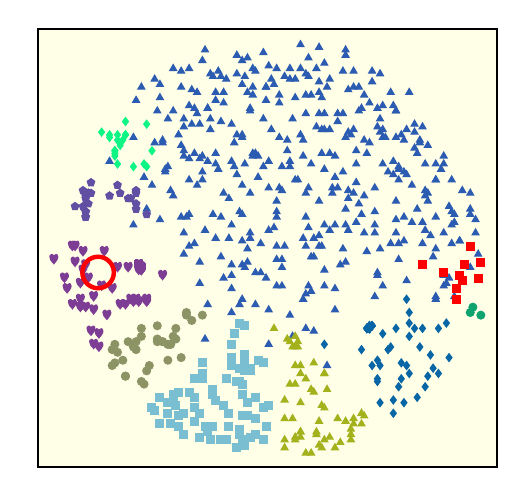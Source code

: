 \def\maxW{3.61}
\begin{tikzpicture}[y=\textwidth/3.6,x=\textwidth/3.6, background rectangle/.style={draw=black, thick, fill=yellow!10,},show background rectangle]
\def\marRad{0.5mm}
\definecolor{color0}{rgb}{0.06,0.64,0.44}
\definecolor{color1}{rgb}{1.00,0.00,0.00}
\definecolor{color2}{rgb}{0.17,0.36,0.70}
\definecolor{color3}{rgb}{0.05,0.96,0.52}
\definecolor{color4}{rgb}{0.38,0.31,0.64}
\definecolor{color5}{rgb}{0.49,0.24,0.58}
\definecolor{color6}{rgb}{0.55,0.58,0.40}
\definecolor{color7}{rgb}{0.48,0.75,0.82}
\definecolor{color8}{rgb}{0.64,0.70,0.11}
\definecolor{color9}{rgb}{0.03,0.40,0.65}
\path[fill=color0,draw=color0,mark size=\marRad, mark=*] plot coordinates {(0.75, -0.24)};
\path[fill=color0,draw=color0,mark size=\marRad, mark=*] plot coordinates {(0.76, -0.22)};
\path[fill=color0,draw=color0,mark size=\marRad, mark=*] plot coordinates {(0.79, -0.25)};
\path[fill=color2,draw=color2,mark size=\marRad, mark=triangle*] plot coordinates {(0.19, 0.57)};
\path[fill=color2,draw=color2,mark size=\marRad, mark=triangle*] plot coordinates {(0.09, 0.26)};
\path[fill=color2,draw=color2,mark size=\marRad, mark=triangle*] plot coordinates {(0.50, 0.03)};
\path[fill=color2,draw=color2,mark size=\marRad, mark=triangle*] plot coordinates {(-0.21, 0.59)};
\path[fill=color2,draw=color2,mark size=\marRad, mark=triangle*] plot coordinates {(-0.02, 0.61)};
\path[fill=color2,draw=color2,mark size=\marRad, mark=triangle*] plot coordinates {(0.42, 0.45)};
\path[fill=color2,draw=color2,mark size=\marRad, mark=triangle*] plot coordinates {(0.03, 0.23)};
\path[fill=color2,draw=color2,mark size=\marRad, mark=triangle*] plot coordinates {(-0.11, 0.24)};
\path[fill=color2,draw=color2,mark size=\marRad, mark=triangle*] plot coordinates {(0.28, 0.09)};
\path[fill=color2,draw=color2,mark size=\marRad, mark=triangle*] plot coordinates {(-0.26, 0.35)};
\path[fill=color2,draw=color2,mark size=\marRad, mark=triangle*] plot coordinates {(-0.14, 0.31)};
\path[fill=color2,draw=color2,mark size=\marRad, mark=triangle*] plot coordinates {(0.42, 0.32)};
\path[fill=color2,draw=color2,mark size=\marRad, mark=triangle*] plot coordinates {(0.12, 0.35)};
\path[fill=color2,draw=color2,mark size=\marRad, mark=triangle*] plot coordinates {(-0.31, 0.54)};
\path[fill=color2,draw=color2,mark size=\marRad, mark=triangle*] plot coordinates {(0.44, 0.29)};
\path[fill=color2,draw=color2,mark size=\marRad, mark=triangle*] plot coordinates {(-0.18, 0.59)};
\path[fill=color2,draw=color2,mark size=\marRad, mark=triangle*] plot coordinates {(-0.34, 0.39)};
\path[fill=color2,draw=color2,mark size=\marRad, mark=triangle*] plot coordinates {(-0.21, 0.04)};
\path[fill=color2,draw=color2,mark size=\marRad, mark=triangle*] plot coordinates {(-0.40, 0.30)};
\path[fill=color2,draw=color2,mark size=\marRad, mark=triangle*] plot coordinates {(0.07, 0.33)};
\path[fill=color2,draw=color2,mark size=\marRad, mark=triangle*] plot coordinates {(-0.38, 0.22)};
\path[fill=color2,draw=color2,mark size=\marRad, mark=triangle*] plot coordinates {(0.14, 0.08)};
\path[fill=color2,draw=color2,mark size=\marRad, mark=triangle*] plot coordinates {(-0.02, 0.61)};
\path[fill=color2,draw=color2,mark size=\marRad, mark=triangle*] plot coordinates {(0.14, 0.72)};
\path[fill=color2,draw=color2,mark size=\marRad, mark=triangle*] plot coordinates {(0.51, -0.12)};
\path[fill=color2,draw=color2,mark size=\marRad, mark=triangle*] plot coordinates {(0.25, 0.48)};
\path[fill=color2,draw=color2,mark size=\marRad, mark=triangle*] plot coordinates {(0.51, 0.28)};
\path[fill=color2,draw=color2,mark size=\marRad, mark=triangle*] plot coordinates {(0.39, 0.14)};
\path[fill=color2,draw=color2,mark size=\marRad, mark=triangle*] plot coordinates {(0.54, 0.47)};
\path[fill=color2,draw=color2,mark size=\marRad, mark=triangle*] plot coordinates {(0.50, 0.29)};
\path[fill=color2,draw=color2,mark size=\marRad, mark=triangle*] plot coordinates {(0.27, 0.29)};
\path[fill=color2,draw=color2,mark size=\marRad, mark=triangle*] plot coordinates {(-0.04, 0.02)};
\path[fill=color2,draw=color2,mark size=\marRad, mark=triangle*] plot coordinates {(-0.52, 0.09)};
\path[fill=color2,draw=color2,mark size=\marRad, mark=triangle*] plot coordinates {(-0.11, 0.62)};
\path[fill=color2,draw=color2,mark size=\marRad, mark=triangle*] plot coordinates {(0.15, -0.16)};
\path[fill=color2,draw=color2,mark size=\marRad, mark=triangle*] plot coordinates {(0.67, -0.11)};
\path[fill=color2,draw=color2,mark size=\marRad, mark=triangle*] plot coordinates {(0.39, 0.23)};
\path[fill=color2,draw=color2,mark size=\marRad, mark=triangle*] plot coordinates {(-0.29, 0.53)};
\path[fill=color2,draw=color2,mark size=\marRad, mark=triangle*] plot coordinates {(0.46, 0.28)};
\path[fill=color2,draw=color2,mark size=\marRad, mark=triangle*] plot coordinates {(-0.28, 0.24)};
\path[fill=color2,draw=color2,mark size=\marRad, mark=triangle*] plot coordinates {(0.08, 0.49)};
\path[fill=color2,draw=color2,mark size=\marRad, mark=triangle*] plot coordinates {(-0.24, 0.53)};
\path[fill=color2,draw=color2,mark size=\marRad, mark=triangle*] plot coordinates {(-0.25, -0.34)};
\path[fill=color2,draw=color2,mark size=\marRad, mark=triangle*] plot coordinates {(0.21, -0.44)};
\path[fill=color2,draw=color2,mark size=\marRad, mark=triangle*] plot coordinates {(-0.33, 0.06)};
\path[fill=color2,draw=color2,mark size=\marRad, mark=triangle*] plot coordinates {(0.42, 0.42)};
\path[fill=color2,draw=color2,mark size=\marRad, mark=triangle*] plot coordinates {(-0.07, 0.61)};
\path[fill=color2,draw=color2,mark size=\marRad, mark=triangle*] plot coordinates {(0.10, 0.26)};
\path[fill=color2,draw=color2,mark size=\marRad, mark=triangle*] plot coordinates {(-0.11, 0.43)};
\path[fill=color2,draw=color2,mark size=\marRad, mark=triangle*] plot coordinates {(0.13, 0.01)};
\path[fill=color2,draw=color2,mark size=\marRad, mark=triangle*] plot coordinates {(-0.51, 0.56)};
\path[fill=color2,draw=color2,mark size=\marRad, mark=triangle*] plot coordinates {(0.33, 0.52)};
\path[fill=color2,draw=color2,mark size=\marRad, mark=triangle*] plot coordinates {(-0.28, 0.51)};
\path[fill=color2,draw=color2,mark size=\marRad, mark=triangle*] plot coordinates {(-0.06, 0.67)};
\path[fill=color2,draw=color2,mark size=\marRad, mark=triangle*] plot coordinates {(0.67, 0.16)};
\path[fill=color2,draw=color2,mark size=\marRad, mark=triangle*] plot coordinates {(-0.09, -0.00)};
\path[fill=color2,draw=color2,mark size=\marRad, mark=triangle*] plot coordinates {(-0.26, 0.29)};
\path[fill=color2,draw=color2,mark size=\marRad, mark=triangle*] plot coordinates {(0.65, 0.06)};
\path[fill=color2,draw=color2,mark size=\marRad, mark=triangle*] plot coordinates {(0.45, 0.02)};
\path[fill=color2,draw=color2,mark size=\marRad, mark=triangle*] plot coordinates {(0.27, 0.00)};
\path[fill=color2,draw=color2,mark size=\marRad, mark=triangle*] plot coordinates {(-0.19, 0.12)};
\path[fill=color2,draw=color2,mark size=\marRad, mark=triangle*] plot coordinates {(0.07, 0.64)};
\path[fill=color2,draw=color2,mark size=\marRad, mark=triangle*] plot coordinates {(-0.08, 0.53)};
\path[fill=color2,draw=color2,mark size=\marRad, mark=triangle*] plot coordinates {(-0.14, 0.40)};
\path[fill=color2,draw=color2,mark size=\marRad, mark=triangle*] plot coordinates {(0.62, 0.26)};
\path[fill=color2,draw=color2,mark size=\marRad, mark=triangle*] plot coordinates {(0.55, 0.36)};
\path[fill=color2,draw=color2,mark size=\marRad, mark=triangle*] plot coordinates {(0.11, 0.43)};
\path[fill=color2,draw=color2,mark size=\marRad, mark=triangle*] plot coordinates {(0.16, -0.03)};
\path[fill=color2,draw=color2,mark size=\marRad, mark=triangle*] plot coordinates {(0.41, 0.44)};
\path[fill=color2,draw=color2,mark size=\marRad, mark=triangle*] plot coordinates {(-0.07, 0.36)};
\path[fill=color2,draw=color2,mark size=\marRad, mark=triangle*] plot coordinates {(-0.25, 0.07)};
\path[fill=color2,draw=color2,mark size=\marRad, mark=triangle*] plot coordinates {(0.68, 0.14)};
\path[fill=color2,draw=color2,mark size=\marRad, mark=triangle*] plot coordinates {(0.11, 0.68)};
\path[fill=color2,draw=color2,mark size=\marRad, mark=triangle*] plot coordinates {(0.15, 0.32)};
\path[fill=color2,draw=color2,mark size=\marRad, mark=triangle*] plot coordinates {(-0.11, 0.03)};
\path[fill=color2,draw=color2,mark size=\marRad, mark=triangle*] plot coordinates {(-0.48, 0.27)};
\path[fill=color2,draw=color2,mark size=\marRad, mark=triangle*] plot coordinates {(0.51, 0.45)};
\path[fill=color2,draw=color2,mark size=\marRad, mark=triangle*] plot coordinates {(0.32, 0.37)};
\path[fill=color2,draw=color2,mark size=\marRad, mark=triangle*] plot coordinates {(-0.43, 0.52)};
\path[fill=color2,draw=color2,mark size=\marRad, mark=triangle*] plot coordinates {(0.48, 0.26)};
\path[fill=color2,draw=color2,mark size=\marRad, mark=triangle*] plot coordinates {(0.04, 0.31)};
\path[fill=color2,draw=color2,mark size=\marRad, mark=triangle*] plot coordinates {(0.58, 0.22)};
\path[fill=color2,draw=color2,mark size=\marRad, mark=triangle*] plot coordinates {(0.69, -0.18)};
\path[fill=color2,draw=color2,mark size=\marRad, mark=triangle*] plot coordinates {(-0.11, 0.42)};
\path[fill=color2,draw=color2,mark size=\marRad, mark=triangle*] plot coordinates {(0.23, 0.23)};
\path[fill=color2,draw=color2,mark size=\marRad, mark=triangle*] plot coordinates {(0.24, -0.23)};
\path[fill=color2,draw=color2,mark size=\marRad, mark=triangle*] plot coordinates {(0.28, 0.15)};
\path[fill=color2,draw=color2,mark size=\marRad, mark=triangle*] plot coordinates {(0.18, 0.76)};
\path[fill=color2,draw=color2,mark size=\marRad, mark=triangle*] plot coordinates {(0.00, 0.45)};
\path[fill=color2,draw=color2,mark size=\marRad, mark=triangle*] plot coordinates {(-0.10, 0.65)};
\path[fill=color2,draw=color2,mark size=\marRad, mark=triangle*] plot coordinates {(0.20, 0.51)};
\path[fill=color2,draw=color2,mark size=\marRad, mark=triangle*] plot coordinates {(0.46, 0.33)};
\path[fill=color2,draw=color2,mark size=\marRad, mark=triangle*] plot coordinates {(-0.30, 0.47)};
\path[fill=color2,draw=color2,mark size=\marRad, mark=triangle*] plot coordinates {(0.23, 0.21)};
\path[fill=color2,draw=color2,mark size=\marRad, mark=triangle*] plot coordinates {(0.68, 0.02)};
\path[fill=color2,draw=color2,mark size=\marRad, mark=triangle*] plot coordinates {(0.15, -0.03)};
\path[fill=color2,draw=color2,mark size=\marRad, mark=triangle*] plot coordinates {(-0.10, -0.07)};
\path[fill=color2,draw=color2,mark size=\marRad, mark=triangle*] plot coordinates {(0.40, 0.53)};
\path[fill=color2,draw=color2,mark size=\marRad, mark=triangle*] plot coordinates {(0.53, 0.10)};
\path[fill=color2,draw=color2,mark size=\marRad, mark=triangle*] plot coordinates {(-0.45, 0.24)};
\path[fill=color2,draw=color2,mark size=\marRad, mark=triangle*] plot coordinates {(0.31, 0.61)};
\path[fill=color2,draw=color2,mark size=\marRad, mark=triangle*] plot coordinates {(0.25, 0.23)};
\path[fill=color2,draw=color2,mark size=\marRad, mark=triangle*] plot coordinates {(-0.26, 0.71)};
\path[fill=color2,draw=color2,mark size=\marRad, mark=triangle*] plot coordinates {(0.62, -0.00)};
\path[fill=color2,draw=color2,mark size=\marRad, mark=triangle*] plot coordinates {(0.02, 0.18)};
\path[fill=color2,draw=color2,mark size=\marRad, mark=triangle*] plot coordinates {(0.07, -0.25)};
\path[fill=color2,draw=color2,mark size=\marRad, mark=triangle*] plot coordinates {(-0.31, 0.34)};
\path[fill=color2,draw=color2,mark size=\marRad, mark=triangle*] plot coordinates {(0.58, 0.07)};
\path[fill=color2,draw=color2,mark size=\marRad, mark=triangle*] plot coordinates {(0.02, -0.14)};
\path[fill=color2,draw=color2,mark size=\marRad, mark=triangle*] plot coordinates {(0.55, 0.15)};
\path[fill=color2,draw=color2,mark size=\marRad, mark=triangle*] plot coordinates {(0.13, -0.17)};
\path[fill=color2,draw=color2,mark size=\marRad, mark=triangle*] plot coordinates {(0.48, 0.31)};
\path[fill=color2,draw=color2,mark size=\marRad, mark=triangle*] plot coordinates {(0.48, -0.04)};
\path[fill=color2,draw=color2,mark size=\marRad, mark=triangle*] plot coordinates {(0.04, -0.04)};
\path[fill=color2,draw=color2,mark size=\marRad, mark=triangle*] plot coordinates {(-0.06, -0.09)};
\path[fill=color2,draw=color2,mark size=\marRad, mark=triangle*] plot coordinates {(-0.18, 0.21)};
\path[fill=color2,draw=color2,mark size=\marRad, mark=triangle*] plot coordinates {(-0.13, 0.73)};
\path[fill=color2,draw=color2,mark size=\marRad, mark=triangle*] plot coordinates {(0.03, 0.42)};
\path[fill=color2,draw=color2,mark size=\marRad, mark=triangle*] plot coordinates {(0.50, 0.41)};
\path[fill=color2,draw=color2,mark size=\marRad, mark=triangle*] plot coordinates {(0.28, -0.05)};
\path[fill=color2,draw=color2,mark size=\marRad, mark=triangle*] plot coordinates {(0.49, 0.43)};
\path[fill=color2,draw=color2,mark size=\marRad, mark=triangle*] plot coordinates {(0.59, 0.18)};
\path[fill=color2,draw=color2,mark size=\marRad, mark=triangle*] plot coordinates {(-0.23, 0.66)};
\path[fill=color2,draw=color2,mark size=\marRad, mark=triangle*] plot coordinates {(0.14, 0.23)};
\path[fill=color2,draw=color2,mark size=\marRad, mark=triangle*] plot coordinates {(0.21, 0.61)};
\path[fill=color2,draw=color2,mark size=\marRad, mark=triangle*] plot coordinates {(0.27, 0.51)};
\path[fill=color2,draw=color2,mark size=\marRad, mark=triangle*] plot coordinates {(-0.39, 0.49)};
\path[fill=color2,draw=color2,mark size=\marRad, mark=triangle*] plot coordinates {(0.34, 0.53)};
\path[fill=color2,draw=color2,mark size=\marRad, mark=triangle*] plot coordinates {(0.32, 0.25)};
\path[fill=color2,draw=color2,mark size=\marRad, mark=triangle*] plot coordinates {(-0.31, 0.26)};
\path[fill=color2,draw=color2,mark size=\marRad, mark=triangle*] plot coordinates {(-0.19, 0.48)};
\path[fill=color2,draw=color2,mark size=\marRad, mark=triangle*] plot coordinates {(0.19, 0.01)};
\path[fill=color2,draw=color2,mark size=\marRad, mark=triangle*] plot coordinates {(0.20, 0.30)};
\path[fill=color2,draw=color2,mark size=\marRad, mark=triangle*] plot coordinates {(0.18, 0.51)};
\path[fill=color2,draw=color2,mark size=\marRad, mark=triangle*] plot coordinates {(-0.21, 0.32)};
\path[fill=color2,draw=color2,mark size=\marRad, mark=triangle*] plot coordinates {(-0.39, 0.31)};
\path[fill=color2,draw=color2,mark size=\marRad, mark=triangle*] plot coordinates {(0.59, 0.21)};
\path[fill=color2,draw=color2,mark size=\marRad, mark=triangle*] plot coordinates {(0.48, 0.30)};
\path[fill=color2,draw=color2,mark size=\marRad, mark=triangle*] plot coordinates {(0.40, -0.10)};
\path[fill=color2,draw=color2,mark size=\marRad, mark=triangle*] plot coordinates {(-0.33, -0.02)};
\path[fill=color2,draw=color2,mark size=\marRad, mark=triangle*] plot coordinates {(-0.03, 0.31)};
\path[fill=color2,draw=color2,mark size=\marRad, mark=triangle*] plot coordinates {(-0.08, 0.21)};
\path[fill=color2,draw=color2,mark size=\marRad, mark=triangle*] plot coordinates {(0.65, 0.32)};
\path[fill=color2,draw=color2,mark size=\marRad, mark=triangle*] plot coordinates {(0.29, 0.22)};
\path[fill=color2,draw=color2,mark size=\marRad, mark=triangle*] plot coordinates {(0.13, 0.66)};
\path[fill=color2,draw=color2,mark size=\marRad, mark=triangle*] plot coordinates {(0.42, 0.54)};
\path[fill=color2,draw=color2,mark size=\marRad, mark=triangle*] plot coordinates {(-0.44, 0.40)};
\path[fill=color2,draw=color2,mark size=\marRad, mark=triangle*] plot coordinates {(-0.13, 0.66)};
\path[fill=color2,draw=color2,mark size=\marRad, mark=triangle*] plot coordinates {(0.47, 0.11)};
\path[fill=color2,draw=color2,mark size=\marRad, mark=triangle*] plot coordinates {(-0.20, 0.30)};
\path[fill=color2,draw=color2,mark size=\marRad, mark=triangle*] plot coordinates {(-0.11, 0.71)};
\path[fill=color2,draw=color2,mark size=\marRad, mark=triangle*] plot coordinates {(0.22, 0.07)};
\path[fill=color2,draw=color2,mark size=\marRad, mark=triangle*] plot coordinates {(-0.19, 0.65)};
\path[fill=color2,draw=color2,mark size=\marRad, mark=triangle*] plot coordinates {(0.33, 0.17)};
\path[fill=color2,draw=color2,mark size=\marRad, mark=triangle*] plot coordinates {(0.72, 0.22)};
\path[fill=color2,draw=color2,mark size=\marRad, mark=triangle*] plot coordinates {(-0.28, 0.59)};
\path[fill=color2,draw=color2,mark size=\marRad, mark=triangle*] plot coordinates {(-0.27, -0.05)};
\path[fill=color2,draw=color2,mark size=\marRad, mark=triangle*] plot coordinates {(0.13, 0.51)};
\path[fill=color2,draw=color2,mark size=\marRad, mark=triangle*] plot coordinates {(0.38, 0.63)};
\path[fill=color2,draw=color2,mark size=\marRad, mark=triangle*] plot coordinates {(0.34, 0.13)};
\path[fill=color2,draw=color2,mark size=\marRad, mark=triangle*] plot coordinates {(0.65, 0.35)};
\path[fill=color2,draw=color2,mark size=\marRad, mark=triangle*] plot coordinates {(0.09, 0.57)};
\path[fill=color2,draw=color2,mark size=\marRad, mark=triangle*] plot coordinates {(-0.16, 0.04)};
\path[fill=color2,draw=color2,mark size=\marRad, mark=triangle*] plot coordinates {(0.20, 0.45)};
\path[fill=color2,draw=color2,mark size=\marRad, mark=triangle*] plot coordinates {(-0.00, 0.64)};
\path[fill=color2,draw=color2,mark size=\marRad, mark=triangle*] plot coordinates {(-0.01, 0.33)};
\path[fill=color2,draw=color2,mark size=\marRad, mark=triangle*] plot coordinates {(-0.09, -0.05)};
\path[fill=color2,draw=color2,mark size=\marRad, mark=triangle*] plot coordinates {(0.36, 0.36)};
\path[fill=color2,draw=color2,mark size=\marRad, mark=triangle*] plot coordinates {(0.68, 0.09)};
\path[fill=color2,draw=color2,mark size=\marRad, mark=triangle*] plot coordinates {(0.41, 0.49)};
\path[fill=color2,draw=color2,mark size=\marRad, mark=triangle*] plot coordinates {(0.02, 0.14)};
\path[fill=color2,draw=color2,mark size=\marRad, mark=triangle*] plot coordinates {(0.47, 0.06)};
\path[fill=color2,draw=color2,mark size=\marRad, mark=triangle*] plot coordinates {(-0.31, 0.13)};
\path[fill=color2,draw=color2,mark size=\marRad, mark=triangle*] plot coordinates {(0.47, 0.52)};
\path[fill=color2,draw=color2,mark size=\marRad, mark=triangle*] plot coordinates {(0.56, 0.41)};
\path[fill=color2,draw=color2,mark size=\marRad, mark=triangle*] plot coordinates {(0.03, 0.55)};
\path[fill=color2,draw=color2,mark size=\marRad, mark=triangle*] plot coordinates {(-0.24, -0.21)};
\path[fill=color2,draw=color2,mark size=\marRad, mark=triangle*] plot coordinates {(0.75, -0.07)};
\path[fill=color2,draw=color2,mark size=\marRad, mark=triangle*] plot coordinates {(0.61, -0.03)};
\path[fill=color2,draw=color2,mark size=\marRad, mark=triangle*] plot coordinates {(0.27, 0.67)};
\path[fill=color2,draw=color2,mark size=\marRad, mark=triangle*] plot coordinates {(-0.13, 0.43)};
\path[fill=color2,draw=color2,mark size=\marRad, mark=triangle*] plot coordinates {(0.02, 0.01)};
\path[fill=color2,draw=color2,mark size=\marRad, mark=triangle*] plot coordinates {(-0.24, 0.33)};
\path[fill=color2,draw=color2,mark size=\marRad, mark=triangle*] plot coordinates {(0.25, 0.51)};
\path[fill=color2,draw=color2,mark size=\marRad, mark=triangle*] plot coordinates {(0.12, 0.04)};
\path[fill=color2,draw=color2,mark size=\marRad, mark=triangle*] plot coordinates {(0.28, 0.75)};
\path[fill=color2,draw=color2,mark size=\marRad, mark=triangle*] plot coordinates {(0.71, 0.03)};
\path[fill=color2,draw=color2,mark size=\marRad, mark=triangle*] plot coordinates {(0.06, 0.41)};
\path[fill=color2,draw=color2,mark size=\marRad, mark=triangle*] plot coordinates {(0.40, -0.09)};
\path[fill=color2,draw=color2,mark size=\marRad, mark=triangle*] plot coordinates {(0.60, 0.05)};
\path[fill=color2,draw=color2,mark size=\marRad, mark=triangle*] plot coordinates {(0.14, 0.65)};
\path[fill=color2,draw=color2,mark size=\marRad, mark=triangle*] plot coordinates {(-0.07, 0.68)};
\path[fill=color2,draw=color2,mark size=\marRad, mark=triangle*] plot coordinates {(0.69, 0.10)};
\path[fill=color2,draw=color2,mark size=\marRad, mark=triangle*] plot coordinates {(-0.32, 0.12)};
\path[fill=color2,draw=color2,mark size=\marRad, mark=triangle*] plot coordinates {(-0.17, 0.64)};
\path[fill=color2,draw=color2,mark size=\marRad, mark=triangle*] plot coordinates {(0.01, 0.62)};
\path[fill=color2,draw=color2,mark size=\marRad, mark=triangle*] plot coordinates {(0.22, 0.45)};
\path[fill=color2,draw=color2,mark size=\marRad, mark=triangle*] plot coordinates {(-0.42, 0.57)};
\path[fill=color2,draw=color2,mark size=\marRad, mark=triangle*] plot coordinates {(-0.33, 0.35)};
\path[fill=color2,draw=color2,mark size=\marRad, mark=triangle*] plot coordinates {(0.24, 0.09)};
\path[fill=color2,draw=color2,mark size=\marRad, mark=triangle*] plot coordinates {(0.65, -0.14)};
\path[fill=color2,draw=color2,mark size=\marRad, mark=triangle*] plot coordinates {(0.28, 0.42)};
\path[fill=color2,draw=color2,mark size=\marRad, mark=triangle*] plot coordinates {(-0.27, 0.34)};
\path[fill=color2,draw=color2,mark size=\marRad, mark=triangle*] plot coordinates {(-0.23, 0.49)};
\path[fill=color2,draw=color2,mark size=\marRad, mark=triangle*] plot coordinates {(-0.18, -0.11)};
\path[fill=color2,draw=color2,mark size=\marRad, mark=triangle*] plot coordinates {(0.22, 0.36)};
\path[fill=color2,draw=color2,mark size=\marRad, mark=triangle*] plot coordinates {(-0.29, 0.02)};
\path[fill=color2,draw=color2,mark size=\marRad, mark=triangle*] plot coordinates {(-0.29, 0.36)};
\path[fill=color2,draw=color2,mark size=\marRad, mark=triangle*] plot coordinates {(-0.24, 0.53)};
\path[fill=color2,draw=color2,mark size=\marRad, mark=triangle*] plot coordinates {(0.75, 0.13)};
\path[fill=color2,draw=color2,mark size=\marRad, mark=triangle*] plot coordinates {(0.52, 0.59)};
\path[fill=color2,draw=color2,mark size=\marRad, mark=triangle*] plot coordinates {(-0.23, 0.45)};
\path[fill=color2,draw=color2,mark size=\marRad, mark=triangle*] plot coordinates {(0.39, 0.06)};
\path[fill=color2,draw=color2,mark size=\marRad, mark=triangle*] plot coordinates {(0.19, 0.45)};
\path[fill=color2,draw=color2,mark size=\marRad, mark=triangle*] plot coordinates {(0.37, 0.55)};
\path[fill=color2,draw=color2,mark size=\marRad, mark=triangle*] plot coordinates {(-0.13, 0.28)};
\path[fill=color2,draw=color2,mark size=\marRad, mark=triangle*] plot coordinates {(-0.01, 0.69)};
\path[fill=color2,draw=color2,mark size=\marRad, mark=triangle*] plot coordinates {(0.30, 0.43)};
\path[fill=color2,draw=color2,mark size=\marRad, mark=triangle*] plot coordinates {(0.22, 0.64)};
\path[fill=color2,draw=color2,mark size=\marRad, mark=triangle*] plot coordinates {(0.20, -0.08)};
\path[fill=color2,draw=color2,mark size=\marRad, mark=triangle*] plot coordinates {(0.29, 0.60)};
\path[fill=color2,draw=color2,mark size=\marRad, mark=triangle*] plot coordinates {(-0.21, 0.56)};
\path[fill=color2,draw=color2,mark size=\marRad, mark=triangle*] plot coordinates {(-0.06, -0.21)};
\path[fill=color2,draw=color2,mark size=\marRad, mark=triangle*] plot coordinates {(0.04, -0.07)};
\path[fill=color2,draw=color2,mark size=\marRad, mark=triangle*] plot coordinates {(-0.08, 0.06)};
\path[fill=color2,draw=color2,mark size=\marRad, mark=triangle*] plot coordinates {(0.18, 0.18)};
\path[fill=color2,draw=color2,mark size=\marRad, mark=triangle*] plot coordinates {(-0.15, -0.24)};
\path[fill=color2,draw=color2,mark size=\marRad, mark=triangle*] plot coordinates {(0.54, 0.44)};
\path[fill=color2,draw=color2,mark size=\marRad, mark=triangle*] plot coordinates {(0.68, 0.26)};
\path[fill=color2,draw=color2,mark size=\marRad, mark=triangle*] plot coordinates {(0.57, 0.02)};
\path[fill=color2,draw=color2,mark size=\marRad, mark=triangle*] plot coordinates {(0.02, -0.04)};
\path[fill=color2,draw=color2,mark size=\marRad, mark=triangle*] plot coordinates {(-0.02, 0.56)};
\path[fill=color2,draw=color2,mark size=\marRad, mark=triangle*] plot coordinates {(-0.34, 0.61)};
\path[fill=color2,draw=color2,mark size=\marRad, mark=triangle*] plot coordinates {(0.18, 0.63)};
\path[fill=color2,draw=color2,mark size=\marRad, mark=triangle*] plot coordinates {(0.53, 0.24)};
\path[fill=color2,draw=color2,mark size=\marRad, mark=triangle*] plot coordinates {(0.07, 0.68)};
\path[fill=color2,draw=color2,mark size=\marRad, mark=triangle*] plot coordinates {(-0.37, 0.20)};
\path[fill=color2,draw=color2,mark size=\marRad, mark=triangle*] plot coordinates {(0.71, 0.03)};
\path[fill=color2,draw=color2,mark size=\marRad, mark=triangle*] plot coordinates {(0.35, 0.06)};
\path[fill=color2,draw=color2,mark size=\marRad, mark=triangle*] plot coordinates {(0.47, 0.52)};
\path[fill=color2,draw=color2,mark size=\marRad, mark=triangle*] plot coordinates {(0.38, 0.67)};
\path[fill=color2,draw=color2,mark size=\marRad, mark=triangle*] plot coordinates {(0.65, -0.10)};
\path[fill=color2,draw=color2,mark size=\marRad, mark=triangle*] plot coordinates {(0.57, 0.46)};
\path[fill=color2,draw=color2,mark size=\marRad, mark=triangle*] plot coordinates {(0.29, 0.07)};
\path[fill=color2,draw=color2,mark size=\marRad, mark=triangle*] plot coordinates {(-0.18, 0.55)};
\path[fill=color2,draw=color2,mark size=\marRad, mark=triangle*] plot coordinates {(0.13, 0.12)};
\path[fill=color2,draw=color2,mark size=\marRad, mark=triangle*] plot coordinates {(-0.10, 0.32)};
\path[fill=color2,draw=color2,mark size=\marRad, mark=triangle*] plot coordinates {(-0.42, 0.62)};
\path[fill=color2,draw=color2,mark size=\marRad, mark=triangle*] plot coordinates {(-0.15, -0.06)};
\path[fill=color2,draw=color2,mark size=\marRad, mark=triangle*] plot coordinates {(-0.19, -0.03)};
\path[fill=color2,draw=color2,mark size=\marRad, mark=triangle*] plot coordinates {(-0.34, 0.12)};
\path[fill=color2,draw=color2,mark size=\marRad, mark=triangle*] plot coordinates {(0.20, 0.09)};
\path[fill=color2,draw=color2,mark size=\marRad, mark=triangle*] plot coordinates {(0.41, 0.00)};
\path[fill=color2,draw=color2,mark size=\marRad, mark=triangle*] plot coordinates {(0.36, -0.01)};
\path[fill=color2,draw=color2,mark size=\marRad, mark=triangle*] plot coordinates {(-0.08, 0.52)};
\path[fill=color2,draw=color2,mark size=\marRad, mark=triangle*] plot coordinates {(0.09, 0.64)};
\path[fill=color2,draw=color2,mark size=\marRad, mark=triangle*] plot coordinates {(0.32, 0.10)};
\path[fill=color2,draw=color2,mark size=\marRad, mark=triangle*] plot coordinates {(0.47, 0.42)};
\path[fill=color2,draw=color2,mark size=\marRad, mark=triangle*] plot coordinates {(-0.01, 0.07)};
\path[fill=color2,draw=color2,mark size=\marRad, mark=triangle*] plot coordinates {(-0.31, 0.01)};
\path[fill=color2,draw=color2,mark size=\marRad, mark=triangle*] plot coordinates {(-0.21, 0.36)};
\path[fill=color2,draw=color2,mark size=\marRad, mark=triangle*] plot coordinates {(-0.22, 0.13)};
\path[fill=color2,draw=color2,mark size=\marRad, mark=triangle*] plot coordinates {(-0.44, 0.64)};
\path[fill=color2,draw=color2,mark size=\marRad, mark=triangle*] plot coordinates {(-0.33, 0.46)};
\path[fill=color2,draw=color2,mark size=\marRad, mark=triangle*] plot coordinates {(0.02, 0.12)};
\path[fill=color2,draw=color2,mark size=\marRad, mark=triangle*] plot coordinates {(0.06, 0.37)};
\path[fill=color2,draw=color2,mark size=\marRad, mark=triangle*] plot coordinates {(-0.03, 0.74)};
\path[fill=color2,draw=color2,mark size=\marRad, mark=triangle*] plot coordinates {(-0.35, 0.43)};
\path[fill=color2,draw=color2,mark size=\marRad, mark=triangle*] plot coordinates {(0.75, 0.21)};
\path[fill=color2,draw=color2,mark size=\marRad, mark=triangle*] plot coordinates {(0.39, 0.09)};
\path[fill=color2,draw=color2,mark size=\marRad, mark=triangle*] plot coordinates {(0.12, 0.41)};
\path[fill=color2,draw=color2,mark size=\marRad, mark=triangle*] plot coordinates {(0.40, 0.46)};
\path[fill=color2,draw=color2,mark size=\marRad, mark=triangle*] plot coordinates {(0.18, 0.05)};
\path[fill=color2,draw=color2,mark size=\marRad, mark=triangle*] plot coordinates {(-0.49, 0.61)};
\path[fill=color2,draw=color2,mark size=\marRad, mark=triangle*] plot coordinates {(-0.15, 0.33)};
\path[fill=color2,draw=color2,mark size=\marRad, mark=triangle*] plot coordinates {(0.58, 0.32)};
\path[fill=color2,draw=color2,mark size=\marRad, mark=triangle*] plot coordinates {(0.35, 0.41)};
\path[fill=color2,draw=color2,mark size=\marRad, mark=triangle*] plot coordinates {(0.16, 0.04)};
\path[fill=color2,draw=color2,mark size=\marRad, mark=triangle*] plot coordinates {(-0.11, 0.13)};
\path[fill=color2,draw=color2,mark size=\marRad, mark=triangle*] plot coordinates {(-0.01, -0.23)};
\path[fill=color2,draw=color2,mark size=\marRad, mark=triangle*] plot coordinates {(0.04, 0.22)};
\path[fill=color2,draw=color2,mark size=\marRad, mark=triangle*] plot coordinates {(0.77, 0.11)};
\path[fill=color2,draw=color2,mark size=\marRad, mark=triangle*] plot coordinates {(-0.01, 0.23)};
\path[fill=color2,draw=color2,mark size=\marRad, mark=triangle*] plot coordinates {(-0.15, -0.15)};
\path[fill=color2,draw=color2,mark size=\marRad, mark=triangle*] plot coordinates {(0.17, 0.68)};
\path[fill=color2,draw=color2,mark size=\marRad, mark=triangle*] plot coordinates {(-0.12, -0.21)};
\path[fill=color2,draw=color2,mark size=\marRad, mark=triangle*] plot coordinates {(0.24, 0.35)};
\path[fill=color2,draw=color2,mark size=\marRad, mark=triangle*] plot coordinates {(-0.33, 0.49)};
\path[fill=color2,draw=color2,mark size=\marRad, mark=triangle*] plot coordinates {(0.13, 0.21)};
\path[fill=color2,draw=color2,mark size=\marRad, mark=triangle*] plot coordinates {(0.08, -0.33)};
\path[fill=color2,draw=color2,mark size=\marRad, mark=triangle*] plot coordinates {(0.62, 0.26)};
\path[fill=color2,draw=color2,mark size=\marRad, mark=triangle*] plot coordinates {(0.28, 0.73)};
\path[fill=color2,draw=color2,mark size=\marRad, mark=triangle*] plot coordinates {(-0.15, -0.10)};
\path[fill=color2,draw=color2,mark size=\marRad, mark=triangle*] plot coordinates {(-0.12, 0.14)};
\path[fill=color2,draw=color2,mark size=\marRad, mark=triangle*] plot coordinates {(0.20, 0.70)};
\path[fill=color2,draw=color2,mark size=\marRad, mark=triangle*] plot coordinates {(0.41, 0.66)};
\path[fill=color2,draw=color2,mark size=\marRad, mark=triangle*] plot coordinates {(-0.34, 0.67)};
\path[fill=color2,draw=color2,mark size=\marRad, mark=triangle*] plot coordinates {(-0.27, -0.13)};
\path[fill=color2,draw=color2,mark size=\marRad, mark=triangle*] plot coordinates {(0.64, 0.30)};
\path[fill=color2,draw=color2,mark size=\marRad, mark=triangle*] plot coordinates {(-0.02, -0.11)};
\path[fill=color2,draw=color2,mark size=\marRad, mark=triangle*] plot coordinates {(-0.06, 0.36)};
\path[fill=color2,draw=color2,mark size=\marRad, mark=triangle*] plot coordinates {(0.20, -0.14)};
\path[fill=color2,draw=color2,mark size=\marRad, mark=triangle*] plot coordinates {(-0.09, 0.72)};
\path[fill=color2,draw=color2,mark size=\marRad, mark=triangle*] plot coordinates {(0.45, 0.59)};
\path[fill=color2,draw=color2,mark size=\marRad, mark=triangle*] plot coordinates {(0.62, -0.18)};
\path[fill=color2,draw=color2,mark size=\marRad, mark=triangle*] plot coordinates {(0.77, 0.06)};
\path[fill=color2,draw=color2,mark size=\marRad, mark=triangle*] plot coordinates {(0.31, 0.21)};
\path[fill=color2,draw=color2,mark size=\marRad, mark=triangle*] plot coordinates {(0.13, 0.58)};
\path[fill=color2,draw=color2,mark size=\marRad, mark=triangle*] plot coordinates {(0.29, 0.44)};
\path[fill=color2,draw=color2,mark size=\marRad, mark=triangle*] plot coordinates {(0.07, 0.31)};
\path[fill=color2,draw=color2,mark size=\marRad, mark=triangle*] plot coordinates {(-0.33, 0.37)};
\path[fill=color2,draw=color2,mark size=\marRad, mark=triangle*] plot coordinates {(0.18, 0.59)};
\path[fill=color2,draw=color2,mark size=\marRad, mark=triangle*] plot coordinates {(0.13, -0.30)};
\path[fill=color2,draw=color2,mark size=\marRad, mark=triangle*] plot coordinates {(-0.15, 0.09)};
\path[fill=color2,draw=color2,mark size=\marRad, mark=triangle*] plot coordinates {(0.59, 0.39)};
\path[fill=color2,draw=color2,mark size=\marRad, mark=triangle*] plot coordinates {(0.05, 0.01)};
\path[fill=color2,draw=color2,mark size=\marRad, mark=triangle*] plot coordinates {(-0.09, 0.59)};
\path[fill=color2,draw=color2,mark size=\marRad, mark=triangle*] plot coordinates {(-0.31, 0.68)};
\path[fill=color2,draw=color2,mark size=\marRad, mark=triangle*] plot coordinates {(0.62, 0.32)};
\path[fill=color2,draw=color2,mark size=\marRad, mark=triangle*] plot coordinates {(0.62, 0.12)};
\path[fill=color2,draw=color2,mark size=\marRad, mark=triangle*] plot coordinates {(0.54, 0.38)};
\path[fill=color2,draw=color2,mark size=\marRad, mark=triangle*] plot coordinates {(0.24, 0.27)};
\path[fill=color2,draw=color2,mark size=\marRad, mark=triangle*] plot coordinates {(0.01, 0.08)};
\path[fill=color2,draw=color2,mark size=\marRad, mark=triangle*] plot coordinates {(-0.30, 0.60)};
\path[fill=color2,draw=color2,mark size=\marRad, mark=triangle*] plot coordinates {(0.37, 0.40)};
\path[fill=color2,draw=color2,mark size=\marRad, mark=triangle*] plot coordinates {(0.32, 0.32)};
\path[fill=color2,draw=color2,mark size=\marRad, mark=triangle*] plot coordinates {(-0.27, 0.47)};
\path[fill=color2,draw=color2,mark size=\marRad, mark=triangle*] plot coordinates {(-0.22, 0.65)};
\path[fill=color2,draw=color2,mark size=\marRad, mark=triangle*] plot coordinates {(0.05, 0.65)};
\path[fill=color2,draw=color2,mark size=\marRad, mark=triangle*] plot coordinates {(-0.16, 0.19)};
\path[fill=color2,draw=color2,mark size=\marRad, mark=triangle*] plot coordinates {(0.24, -0.15)};
\path[fill=color2,draw=color2,mark size=\marRad, mark=triangle*] plot coordinates {(-0.42, 0.11)};
\path[fill=color2,draw=color2,mark size=\marRad, mark=triangle*] plot coordinates {(-0.11, -0.06)};
\path[fill=color2,draw=color2,mark size=\marRad, mark=triangle*] plot coordinates {(-0.37, 0.68)};
\path[fill=color2,draw=color2,mark size=\marRad, mark=triangle*] plot coordinates {(0.35, 0.20)};
\path[fill=color2,draw=color2,mark size=\marRad, mark=triangle*] plot coordinates {(-0.61, 0.33)};
\path[fill=color2,draw=color2,mark size=\marRad, mark=triangle*] plot coordinates {(0.39, -0.18)};
\path[fill=color2,draw=color2,mark size=\marRad, mark=triangle*] plot coordinates {(-0.08, 0.04)};
\path[fill=color2,draw=color2,mark size=\marRad, mark=triangle*] plot coordinates {(0.33, 0.61)};
\path[fill=color2,draw=color2,mark size=\marRad, mark=triangle*] plot coordinates {(0.69, 0.13)};
\path[fill=color2,draw=color2,mark size=\marRad, mark=triangle*] plot coordinates {(0.47, 0.18)};
\path[fill=color2,draw=color2,mark size=\marRad, mark=triangle*] plot coordinates {(-0.26, 0.26)};
\path[fill=color2,draw=color2,mark size=\marRad, mark=triangle*] plot coordinates {(0.43, 0.42)};
\path[fill=color2,draw=color2,mark size=\marRad, mark=triangle*] plot coordinates {(-0.15, 0.47)};
\path[fill=color2,draw=color2,mark size=\marRad, mark=triangle*] plot coordinates {(-0.03, 0.49)};
\path[fill=color2,draw=color2,mark size=\marRad, mark=triangle*] plot coordinates {(0.18, 0.01)};
\path[fill=color2,draw=color2,mark size=\marRad, mark=triangle*] plot coordinates {(0.66, -0.13)};
\path[fill=color2,draw=color2,mark size=\marRad, mark=triangle*] plot coordinates {(0.26, -0.06)};
\path[fill=color2,draw=color2,mark size=\marRad, mark=triangle*] plot coordinates {(-0.41, 0.40)};
\path[fill=color2,draw=color2,mark size=\marRad, mark=triangle*] plot coordinates {(0.02, 0.68)};
\path[fill=color2,draw=color2,mark size=\marRad, mark=triangle*] plot coordinates {(0.35, 0.58)};
\path[fill=color2,draw=color2,mark size=\marRad, mark=triangle*] plot coordinates {(-0.01, -0.36)};
\path[fill=color2,draw=color2,mark size=\marRad, mark=triangle*] plot coordinates {(0.29, 0.19)};
\path[fill=color2,draw=color2,mark size=\marRad, mark=triangle*] plot coordinates {(-0.52, 0.42)};
\path[fill=color2,draw=color2,mark size=\marRad, mark=triangle*] plot coordinates {(0.46, 0.54)};
\path[fill=color2,draw=color2,mark size=\marRad, mark=triangle*] plot coordinates {(0.48, 0.02)};
\path[fill=color2,draw=color2,mark size=\marRad, mark=triangle*] plot coordinates {(0.62, -0.19)};
\path[fill=color2,draw=color2,mark size=\marRad, mark=triangle*] plot coordinates {(0.04, -0.14)};
\path[fill=color2,draw=color2,mark size=\marRad, mark=triangle*] plot coordinates {(0.57, 0.10)};
\path[fill=color2,draw=color2,mark size=\marRad, mark=triangle*] plot coordinates {(0.11, 0.77)};
\path[fill=color2,draw=color2,mark size=\marRad, mark=triangle*] plot coordinates {(0.17, 0.46)};
\path[fill=color2,draw=color2,mark size=\marRad, mark=triangle*] plot coordinates {(-0.07, 0.58)};
\path[fill=color2,draw=color2,mark size=\marRad, mark=triangle*] plot coordinates {(0.58, 0.20)};
\path[fill=color2,draw=color2,mark size=\marRad, mark=triangle*] plot coordinates {(0.78, -0.02)};
\path[fill=color2,draw=color2,mark size=\marRad, mark=triangle*] plot coordinates {(-0.07, 0.35)};
\path[fill=color2,draw=color2,mark size=\marRad, mark=triangle*] plot coordinates {(-0.47, 0.15)};
\path[fill=color2,draw=color2,mark size=\marRad, mark=triangle*] plot coordinates {(-0.40, 0.29)};
\path[fill=color2,draw=color2,mark size=\marRad, mark=triangle*] plot coordinates {(0.56, 0.40)};
\path[fill=color2,draw=color2,mark size=\marRad, mark=triangle*] plot coordinates {(-0.05, 0.27)};
\path[fill=color2,draw=color2,mark size=\marRad, mark=triangle*] plot coordinates {(0.75, 0.15)};
\path[fill=color2,draw=color2,mark size=\marRad, mark=triangle*] plot coordinates {(0.31, 0.45)};
\path[fill=color2,draw=color2,mark size=\marRad, mark=triangle*] plot coordinates {(0.16, -0.31)};
\path[fill=color2,draw=color2,mark size=\marRad, mark=triangle*] plot coordinates {(-0.20, 0.67)};
\path[fill=color2,draw=color2,mark size=\marRad, mark=triangle*] plot coordinates {(-0.05, 0.35)};
\path[fill=color2,draw=color2,mark size=\marRad, mark=triangle*] plot coordinates {(-0.25, 0.75)};
\path[fill=color2,draw=color2,mark size=\marRad, mark=triangle*] plot coordinates {(-0.37, 0.52)};
\path[fill=color2,draw=color2,mark size=\marRad, mark=triangle*] plot coordinates {(0.50, 0.12)};
\path[fill=color2,draw=color2,mark size=\marRad, mark=triangle*] plot coordinates {(0.03, 0.58)};
\path[fill=color2,draw=color2,mark size=\marRad, mark=triangle*] plot coordinates {(-0.41, 0.41)};
\path[fill=color2,draw=color2,mark size=\marRad, mark=triangle*] plot coordinates {(0.15, 0.58)};
\path[fill=color2,draw=color2,mark size=\marRad, mark=triangle*] plot coordinates {(-0.04, -0.09)};
\path[fill=color2,draw=color2,mark size=\marRad, mark=triangle*] plot coordinates {(0.19, 0.36)};
\path[fill=color2,draw=color2,mark size=\marRad, mark=triangle*] plot coordinates {(0.42, -0.14)};
\path[fill=color2,draw=color2,mark size=\marRad, mark=triangle*] plot coordinates {(0.12, -0.19)};
\path[fill=color2,draw=color2,mark size=\marRad, mark=triangle*] plot coordinates {(0.31, 0.67)};
\path[fill=color2,draw=color2,mark size=\marRad, mark=triangle*] plot coordinates {(0.14, -0.14)};
\path[fill=color2,draw=color2,mark size=\marRad, mark=triangle*] plot coordinates {(-0.11, -0.19)};
\path[fill=color6,draw=color6,mark size=\marRad, mark=*] plot coordinates {(-0.34, -0.41)};
\path[fill=color6,draw=color6,mark size=\marRad, mark=*] plot coordinates {(-0.32, -0.24)};
\path[fill=color6,draw=color6,mark size=\marRad, mark=*] plot coordinates {(-0.26, -0.25)};
\path[fill=color6,draw=color6,mark size=\marRad, mark=*] plot coordinates {(-0.48, -0.51)};
\path[fill=color6,draw=color6,mark size=\marRad, mark=*] plot coordinates {(-0.51, -0.35)};
\path[fill=color6,draw=color6,mark size=\marRad, mark=*] plot coordinates {(-0.43, -0.29)};
\path[fill=color6,draw=color6,mark size=\marRad, mark=*] plot coordinates {(-0.60, -0.38)};
\path[fill=color6,draw=color6,mark size=\marRad, mark=*] plot coordinates {(-0.36, -0.30)};
\path[fill=color6,draw=color6,mark size=\marRad, mark=*] plot coordinates {(-0.55, -0.48)};
\path[fill=color6,draw=color6,mark size=\marRad, mark=*] plot coordinates {(-0.49, -0.50)};
\path[fill=color6,draw=color6,mark size=\marRad, mark=*] plot coordinates {(-0.49, -0.33)};
\path[fill=color6,draw=color6,mark size=\marRad, mark=*] plot coordinates {(-0.55, -0.48)};
\path[fill=color6,draw=color6,mark size=\marRad, mark=*] plot coordinates {(-0.49, -0.30)};
\path[fill=color6,draw=color6,mark size=\marRad, mark=*] plot coordinates {(-0.32, -0.25)};
\path[fill=color6,draw=color6,mark size=\marRad, mark=*] plot coordinates {(-0.30, -0.27)};
\path[fill=color6,draw=color6,mark size=\marRad, mark=*] plot coordinates {(-0.59, -0.36)};
\path[fill=color6,draw=color6,mark size=\marRad, mark=*] plot coordinates {(-0.52, -0.37)};
\path[fill=color6,draw=color6,mark size=\marRad, mark=*] plot coordinates {(-0.39, -0.42)};
\path[fill=color6,draw=color6,mark size=\marRad, mark=*] plot coordinates {(-0.56, -0.42)};
\path[fill=color6,draw=color6,mark size=\marRad, mark=*] plot coordinates {(-0.43, -0.35)};
\path[fill=color6,draw=color6,mark size=\marRad, mark=*] plot coordinates {(-0.51, -0.38)};
\path[fill=color6,draw=color6,mark size=\marRad, mark=*] plot coordinates {(-0.59, -0.43)};
\path[fill=color6,draw=color6,mark size=\marRad, mark=*] plot coordinates {(-0.38, -0.36)};
\path[fill=color6,draw=color6,mark size=\marRad, mark=*] plot coordinates {(-0.43, -0.34)};
\path[fill=color6,draw=color6,mark size=\marRad, mark=*] plot coordinates {(-0.58, -0.39)};
\path[fill=color6,draw=color6,mark size=\marRad, mark=*] plot coordinates {(-0.54, -0.35)};
\path[fill=color6,draw=color6,mark size=\marRad, mark=*] plot coordinates {(-0.36, -0.34)};
\path[fill=color6,draw=color6,mark size=\marRad, mark=*] plot coordinates {(-0.41, -0.35)};
\path[fill=color6,draw=color6,mark size=\marRad, mark=*] plot coordinates {(-0.39, -0.36)};
\path[fill=color6,draw=color6,mark size=\marRad, mark=*] plot coordinates {(-0.37, -0.33)};
\path[fill=color6,draw=color6,mark size=\marRad, mark=*] plot coordinates {(-0.60, -0.44)};
\path[fill=color6,draw=color6,mark size=\marRad, mark=*] plot coordinates {(-0.39, -0.36)};
\path[fill=color6,draw=color6,mark size=\marRad, mark=*] plot coordinates {(-0.46, -0.44)};
\path[fill=color6,draw=color6,mark size=\marRad, mark=*] plot coordinates {(-0.41, -0.35)};
\path[fill=color6,draw=color6,mark size=\marRad, mark=*] plot coordinates {(-0.47, -0.46)};
\path[fill=color6,draw=color6,mark size=\marRad, mark=*] plot coordinates {(-0.38, -0.36)};
\path[fill=color7,draw=color7,mark size=\marRad, mark=square*] plot coordinates {(-0.27, -0.71)};
\path[fill=color7,draw=color7,mark size=\marRad, mark=square*] plot coordinates {(-0.06, -0.70)};
\path[fill=color7,draw=color7,mark size=\marRad, mark=square*] plot coordinates {(-0.09, -0.63)};
\path[fill=color7,draw=color7,mark size=\marRad, mark=square*] plot coordinates {(-0.10, -0.46)};
\path[fill=color7,draw=color7,mark size=\marRad, mark=square*] plot coordinates {(-0.24, -0.69)};
\path[fill=color7,draw=color7,mark size=\marRad, mark=square*] plot coordinates {(-0.39, -0.62)};
\path[fill=color7,draw=color7,mark size=\marRad, mark=square*] plot coordinates {(-0.35, -0.67)};
\path[fill=color7,draw=color7,mark size=\marRad, mark=square*] plot coordinates {(-0.16, -0.62)};
\path[fill=color7,draw=color7,mark size=\marRad, mark=square*] plot coordinates {(-0.13, -0.50)};
\path[fill=color7,draw=color7,mark size=\marRad, mark=square*] plot coordinates {(-0.26, -0.49)};
\path[fill=color7,draw=color7,mark size=\marRad, mark=square*] plot coordinates {(-0.35, -0.54)};
\path[fill=color7,draw=color7,mark size=\marRad, mark=square*] plot coordinates {(-0.45, -0.60)};
\path[fill=color7,draw=color7,mark size=\marRad, mark=square*] plot coordinates {(-0.31, -0.54)};
\path[fill=color7,draw=color7,mark size=\marRad, mark=square*] plot coordinates {(-0.02, -0.67)};
\path[fill=color7,draw=color7,mark size=\marRad, mark=square*] plot coordinates {(-0.18, -0.59)};
\path[fill=color7,draw=color7,mark size=\marRad, mark=square*] plot coordinates {(-0.10, -0.43)};
\path[fill=color7,draw=color7,mark size=\marRad, mark=square*] plot coordinates {(-0.01, -0.59)};
\path[fill=color7,draw=color7,mark size=\marRad, mark=square*] plot coordinates {(-0.21, -0.57)};
\path[fill=color7,draw=color7,mark size=\marRad, mark=square*] plot coordinates {(-0.22, -0.55)};
\path[fill=color7,draw=color7,mark size=\marRad, mark=square*] plot coordinates {(-0.13, -0.75)};
\path[fill=color7,draw=color7,mark size=\marRad, mark=square*] plot coordinates {(-0.15, -0.44)};
\path[fill=color7,draw=color7,mark size=\marRad, mark=square*] plot coordinates {(-0.08, -0.46)};
\path[fill=color7,draw=color7,mark size=\marRad, mark=square*] plot coordinates {(-0.09, -0.58)};
\path[fill=color7,draw=color7,mark size=\marRad, mark=square*] plot coordinates {(-0.11, -0.51)};
\path[fill=color7,draw=color7,mark size=\marRad, mark=square*] plot coordinates {(-0.08, -0.45)};
\path[fill=color7,draw=color7,mark size=\marRad, mark=square*] plot coordinates {(-0.03, -0.43)};
\path[fill=color7,draw=color7,mark size=\marRad, mark=square*] plot coordinates {(-0.33, -0.62)};
\path[fill=color7,draw=color7,mark size=\marRad, mark=square*] plot coordinates {(-0.29, -0.65)};
\path[fill=color7,draw=color7,mark size=\marRad, mark=square*] plot coordinates {(-0.12, -0.45)};
\path[fill=color7,draw=color7,mark size=\marRad, mark=square*] plot coordinates {(-0.05, -0.42)};
\path[fill=color7,draw=color7,mark size=\marRad, mark=square*] plot coordinates {(-0.14, -0.32)};
\path[fill=color7,draw=color7,mark size=\marRad, mark=square*] plot coordinates {(-0.15, -0.41)};
\path[fill=color7,draw=color7,mark size=\marRad, mark=square*] plot coordinates {(-0.15, -0.36)};
\path[fill=color7,draw=color7,mark size=\marRad, mark=square*] plot coordinates {(-0.29, -0.60)};
\path[fill=color7,draw=color7,mark size=\marRad, mark=square*] plot coordinates {(-0.38, -0.66)};
\path[fill=color7,draw=color7,mark size=\marRad, mark=square*] plot coordinates {(-0.12, -0.50)};
\path[fill=color7,draw=color7,mark size=\marRad, mark=square*] plot coordinates {(-0.10, -0.29)};
\path[fill=color7,draw=color7,mark size=\marRad, mark=square*] plot coordinates {(-0.08, -0.45)};
\path[fill=color7,draw=color7,mark size=\marRad, mark=square*] plot coordinates {(-0.44, -0.61)};
\path[fill=color7,draw=color7,mark size=\marRad, mark=square*] plot coordinates {(-0.26, -0.47)};
\path[fill=color7,draw=color7,mark size=\marRad, mark=square*] plot coordinates {(-0.06, -0.64)};
\path[fill=color7,draw=color7,mark size=\marRad, mark=square*] plot coordinates {(-0.10, -0.40)};
\path[fill=color7,draw=color7,mark size=\marRad, mark=square*] plot coordinates {(-0.06, -0.56)};
\path[fill=color7,draw=color7,mark size=\marRad, mark=square*] plot coordinates {(-0.22, -0.53)};
\path[fill=color7,draw=color7,mark size=\marRad, mark=square*] plot coordinates {(-0.03, -0.60)};
\path[fill=color7,draw=color7,mark size=\marRad, mark=square*] plot coordinates {(-0.12, -0.28)};
\path[fill=color7,draw=color7,mark size=\marRad, mark=square*] plot coordinates {(-0.27, -0.62)};
\path[fill=color7,draw=color7,mark size=\marRad, mark=square*] plot coordinates {(-0.26, -0.43)};
\path[fill=color7,draw=color7,mark size=\marRad, mark=square*] plot coordinates {(-0.11, -0.63)};
\path[fill=color7,draw=color7,mark size=\marRad, mark=square*] plot coordinates {(-0.03, -0.72)};
\path[fill=color7,draw=color7,mark size=\marRad, mark=square*] plot coordinates {(-0.11, -0.55)};
\path[fill=color7,draw=color7,mark size=\marRad, mark=square*] plot coordinates {(-0.17, -0.72)};
\path[fill=color7,draw=color7,mark size=\marRad, mark=square*] plot coordinates {(-0.35, -0.63)};
\path[fill=color7,draw=color7,mark size=\marRad, mark=square*] plot coordinates {(-0.17, -0.49)};
\path[fill=color7,draw=color7,mark size=\marRad, mark=square*] plot coordinates {(-0.22, -0.67)};
\path[fill=color7,draw=color7,mark size=\marRad, mark=square*] plot coordinates {(-0.33, -0.70)};
\path[fill=color7,draw=color7,mark size=\marRad, mark=square*] plot coordinates {(-0.23, -0.72)};
\path[fill=color7,draw=color7,mark size=\marRad, mark=square*] plot coordinates {(-0.19, -0.72)};
\path[fill=color7,draw=color7,mark size=\marRad, mark=square*] plot coordinates {(-0.12, -0.70)};
\path[fill=color7,draw=color7,mark size=\marRad, mark=square*] plot coordinates {(-0.39, -0.58)};
\path[fill=color7,draw=color7,mark size=\marRad, mark=square*] plot coordinates {(-0.42, -0.56)};
\path[fill=color7,draw=color7,mark size=\marRad, mark=square*] plot coordinates {(-0.12, -0.68)};
\path[fill=color7,draw=color7,mark size=\marRad, mark=square*] plot coordinates {(-0.37, -0.56)};
\path[fill=color7,draw=color7,mark size=\marRad, mark=square*] plot coordinates {(-0.25, -0.67)};
\path[fill=color7,draw=color7,mark size=\marRad, mark=square*] plot coordinates {(-0.37, -0.55)};
\path[fill=color7,draw=color7,mark size=\marRad, mark=square*] plot coordinates {(-0.11, -0.72)};
\path[fill=color7,draw=color7,mark size=\marRad, mark=square*] plot coordinates {(-0.42, -0.66)};
\path[fill=color7,draw=color7,mark size=\marRad, mark=square*] plot coordinates {(-0.16, -0.67)};
\path[fill=color7,draw=color7,mark size=\marRad, mark=square*] plot coordinates {(-0.29, -0.56)};
\path[fill=color7,draw=color7,mark size=\marRad, mark=square*] plot coordinates {(-0.29, -0.49)};
\path[fill=color7,draw=color7,mark size=\marRad, mark=square*] plot coordinates {(-0.08, -0.71)};
\path[fill=color7,draw=color7,mark size=\marRad, mark=square*] plot coordinates {(-0.36, -0.59)};
\path[fill=color7,draw=color7,mark size=\marRad, mark=square*] plot coordinates {(-0.10, -0.74)};
\path[fill=color4,draw=color4,mark size=\marRad, mark=pentagon*] plot coordinates {(-0.61, 0.20)};
\path[fill=color4,draw=color4,mark size=\marRad, mark=pentagon*] plot coordinates {(-0.57, 0.21)};
\path[fill=color4,draw=color4,mark size=\marRad, mark=pentagon*] plot coordinates {(-0.53, 0.19)};
\path[fill=color4,draw=color4,mark size=\marRad, mark=pentagon*] plot coordinates {(-0.58, 0.24)};
\path[fill=color4,draw=color4,mark size=\marRad, mark=pentagon*] plot coordinates {(-0.70, 0.19)};
\path[fill=color4,draw=color4,mark size=\marRad, mark=pentagon*] plot coordinates {(-0.70, 0.20)};
\path[fill=color4,draw=color4,mark size=\marRad, mark=pentagon*] plot coordinates {(-0.71, 0.16)};
\path[fill=color4,draw=color4,mark size=\marRad, mark=pentagon*] plot coordinates {(-0.74, 0.16)};
\path[fill=color4,draw=color4,mark size=\marRad, mark=pentagon*] plot coordinates {(-0.68, 0.21)};
\path[fill=color4,draw=color4,mark size=\marRad, mark=pentagon*] plot coordinates {(-0.69, 0.17)};
\path[fill=color4,draw=color4,mark size=\marRad, mark=pentagon*] plot coordinates {(-0.70, 0.21)};
\path[fill=color4,draw=color4,mark size=\marRad, mark=pentagon*] plot coordinates {(-0.69, 0.21)};
\path[fill=color4,draw=color4,mark size=\marRad, mark=pentagon*] plot coordinates {(-0.68, 0.25)};
\path[fill=color4,draw=color4,mark size=\marRad, mark=pentagon*] plot coordinates {(-0.70, 0.12)};
\path[fill=color4,draw=color4,mark size=\marRad, mark=pentagon*] plot coordinates {(-0.70, 0.12)};
\path[fill=color4,draw=color4,mark size=\marRad, mark=pentagon*] plot coordinates {(-0.54, 0.19)};
\path[fill=color4,draw=color4,mark size=\marRad, mark=pentagon*] plot coordinates {(-0.51, 0.15)};
\path[fill=color4,draw=color4,mark size=\marRad, mark=pentagon*] plot coordinates {(-0.51, 0.17)};
\path[fill=color4,draw=color4,mark size=\marRad, mark=pentagon*] plot coordinates {(-0.47, 0.13)};
\path[fill=color4,draw=color4,mark size=\marRad, mark=pentagon*] plot coordinates {(-0.69, 0.21)};
\path[fill=color4,draw=color4,mark size=\marRad, mark=pentagon*] plot coordinates {(-0.71, 0.22)};
\path[fill=color4,draw=color4,mark size=\marRad, mark=pentagon*] plot coordinates {(-0.51, 0.22)};
\path[fill=color4,draw=color4,mark size=\marRad, mark=pentagon*] plot coordinates {(-0.69, 0.21)};
\path[fill=color4,draw=color4,mark size=\marRad, mark=pentagon*] plot coordinates {(-0.51, 0.21)};
\path[fill=color4,draw=color4,mark size=\marRad, mark=pentagon*] plot coordinates {(-0.70, 0.14)};
\path[fill=color4,draw=color4,mark size=\marRad, mark=pentagon*] plot coordinates {(-0.70, 0.14)};
\path[fill=color5,draw=color5,mark size=\marRad, mark=heart] plot coordinates {(-0.50, -0.06)};
\path[fill=color5,draw=color5,mark size=\marRad, mark=heart] plot coordinates {(-0.75, -0.20)};
\path[fill=color5,draw=color5,mark size=\marRad, mark=heart] plot coordinates {(-0.67, -0.17)};
\path[fill=color5,draw=color5,mark size=\marRad, mark=heart] plot coordinates {(-0.50, -0.06)};
\path[fill=color5,draw=color5,mark size=\marRad, mark=heart] plot coordinates {(-0.82, -0.03)};
\path[fill=color5,draw=color5,mark size=\marRad, mark=heart] plot coordinates {(-0.50, -0.07)};
\path[fill=color5,draw=color5,mark size=\marRad, mark=heart] plot coordinates {(-0.50, -0.05)};
\path[fill=color5,draw=color5,mark size=\marRad, mark=heart] plot coordinates {(-0.50, -0.05)};
\path[fill=color5,draw=color5,mark size=\marRad, mark=heart] plot coordinates {(-0.50, -0.06)};
\path[fill=color5,draw=color5,mark size=\marRad, mark=heart] plot coordinates {(-0.49, -0.07)};
\path[fill=color5,draw=color5,mark size=\marRad, mark=heart] plot coordinates {(-0.49, -0.06)};
\path[fill=color5,draw=color5,mark size=\marRad, mark=heart] plot coordinates {(-0.50, -0.06)};
\path[fill=color5,draw=color5,mark size=\marRad, mark=heart] plot coordinates {(-0.50, -0.05)};
\path[fill=color5,draw=color5,mark size=\marRad, mark=heart] plot coordinates {(-0.65, -0.36)};
\path[fill=color5,draw=color5,mark size=\marRad, mark=heart] plot coordinates {(-0.68, -0.30)};
\path[fill=color5,draw=color5,mark size=\marRad, mark=heart] plot coordinates {(-0.50, -0.05)};
\path[fill=color5,draw=color5,mark size=\marRad, mark=heart] plot coordinates {(-0.78, -0.10)};
\path[fill=color5,draw=color5,mark size=\marRad, mark=heart] plot coordinates {(-0.49, -0.07)};
\path[fill=color5,draw=color5,mark size=\marRad, mark=heart] plot coordinates {(-0.50, -0.05)};
\path[fill=color5,draw=color5,mark size=\marRad, mark=heart] plot coordinates {(-0.72, -0.21)};
\path[fill=color5,draw=color5,mark size=\marRad, mark=heart] plot coordinates {(-0.50, -0.05)};
\path[fill=color5,draw=color5,mark size=\marRad, mark=heart] plot coordinates {(-0.49, -0.06)};
\path[fill=color5,draw=color5,mark size=\marRad, mark=heart] plot coordinates {(-0.67, -0.35)};
\path[fill=color5,draw=color5,mark size=\marRad, mark=heart] plot coordinates {(-0.57, -0.20)};
\path[fill=color5,draw=color5,mark size=\marRad, mark=heart] plot coordinates {(-0.69, -0.10)};
\path[fill=color5,draw=color5,mark size=\marRad, mark=heart] plot coordinates {(-0.49, -0.06)};
\path[fill=color5,draw=color5,mark size=\marRad, mark=heart] plot coordinates {(-0.75, 0.02)};
\path[fill=color5,draw=color5,mark size=\marRad, mark=heart] plot coordinates {(-0.50, -0.06)};
\path[fill=color5,draw=color5,mark size=\marRad, mark=heart] plot coordinates {(-0.63, -0.00)};
\path[fill=color5,draw=color5,mark size=\marRad, mark=heart] plot coordinates {(-0.64, -0.13)};
\path[fill=color5,draw=color5,mark size=\marRad, mark=heart] plot coordinates {(-0.58, -0.06)};
\path[fill=color5,draw=color5,mark size=\marRad, mark=heart] plot coordinates {(-0.50, -0.06)};
\path[fill=color5,draw=color5,mark size=\marRad, mark=heart] plot coordinates {(-0.50, -0.05)};
\path[fill=color5,draw=color5,mark size=\marRad, mark=heart] plot coordinates {(-0.74, 0.02)};
\path[fill=color5,draw=color5,mark size=\marRad, mark=heart] plot coordinates {(-0.50, -0.05)};
\path[fill=color5,draw=color5,mark size=\marRad, mark=heart] plot coordinates {(-0.72, -0.18)};
\path[fill=color5,draw=color5,mark size=\marRad, mark=heart] plot coordinates {(-0.71, 0.00)};
\path[fill=color5,draw=color5,mark size=\marRad, mark=heart] plot coordinates {(-0.50, -0.06)};
\path[fill=color5,draw=color5,mark size=\marRad, mark=heart] plot coordinates {(-0.74, -0.04)};
\path[fill=color5,draw=color5,mark size=\marRad, mark=heart] plot coordinates {(-0.50, -0.05)};
\path[fill=color5,draw=color5,mark size=\marRad, mark=heart] plot coordinates {(-0.50, -0.06)};
\path[fill=color5,draw=color5,mark size=\marRad, mark=heart] plot coordinates {(-0.50, -0.06)};
\path[fill=color5,draw=color5,mark size=\marRad, mark=heart] plot coordinates {(-0.62, -0.24)};
\path[fill=color5,draw=color5,mark size=\marRad, mark=heart] plot coordinates {(-0.70, -0.21)};
\path[fill=color5,draw=color5,mark size=\marRad, mark=heart] plot coordinates {(-0.60, -0.14)};
\path[fill=color5,draw=color5,mark size=\marRad, mark=heart] plot coordinates {(-0.53, -0.18)};
\path[fill=color5,draw=color5,mark size=\marRad, mark=heart] plot coordinates {(-0.47, -0.18)};
\path[fill=color5,draw=color5,mark size=\marRad, mark=heart] plot coordinates {(-0.50, -0.05)};
\path[fill=color5,draw=color5,mark size=\marRad, mark=heart] plot coordinates {(-0.51, -0.18)};
\path[fill=color5,draw=color5,mark size=\marRad, mark=heart] plot coordinates {(-0.70, -0.05)};
\path[fill=color5,draw=color5,mark size=\marRad, mark=heart] plot coordinates {(-0.71, -0.07)};
\path[fill=color5,draw=color5,mark size=\marRad, mark=heart] plot coordinates {(-0.65, -0.31)};
\path[fill=color5,draw=color5,mark size=\marRad, mark=heart] plot coordinates {(-0.67, -0.22)};
\path[fill=color5,draw=color5,mark size=\marRad, mark=heart] plot coordinates {(-0.77, -0.14)};
\path[fill=color5,draw=color5,mark size=\marRad, mark=heart] plot coordinates {(-0.49, -0.07)};
\path[fill=color5,draw=color5,mark size=\marRad, mark=heart] plot coordinates {(-0.50, -0.06)};
\path[fill=color5,draw=color5,mark size=\marRad, mark=heart] plot coordinates {(-0.41, -0.09)};
\path[fill=color5,draw=color5,mark size=\marRad, mark=heart] plot coordinates {(-0.49, -0.07)};
\path[fill=color5,draw=color5,mark size=\marRad, mark=heart] plot coordinates {(-0.50, -0.06)};
\path[fill=color5,draw=color5,mark size=\marRad, mark=heart] plot coordinates {(-0.50, -0.05)};
\path[fill=color5,draw=color5,mark size=\marRad, mark=heart] plot coordinates {(-0.50, -0.19)};
\path[fill=color5,draw=color5,mark size=\marRad, mark=heart] plot coordinates {(-0.49, -0.07)};
\path[fill=color5,draw=color5,mark size=\marRad, mark=heart] plot coordinates {(-0.54, -0.06)};
\path[fill=color5,draw=color5,mark size=\marRad, mark=heart] plot coordinates {(-0.52, -0.19)};
\path[fill=color5,draw=color5,mark size=\marRad, mark=heart] plot coordinates {(-0.55, -0.20)};
\path[fill=color5,draw=color5,mark size=\marRad, mark=heart] plot coordinates {(-0.72, -0.12)};
\path[fill=color5,draw=color5,mark size=\marRad, mark=heart] plot coordinates {(-0.47, -0.19)};
\path[fill=color3,draw=color3,mark size=\marRad, mark=diamond*] plot coordinates {(-0.47, 0.31)};
\path[fill=color3,draw=color3,mark size=\marRad, mark=diamond*] plot coordinates {(-0.55, 0.48)};
\path[fill=color3,draw=color3,mark size=\marRad, mark=diamond*] plot coordinates {(-0.58, 0.43)};
\path[fill=color3,draw=color3,mark size=\marRad, mark=diamond*] plot coordinates {(-0.55, 0.43)};
\path[fill=color3,draw=color3,mark size=\marRad, mark=diamond*] plot coordinates {(-0.56, 0.41)};
\path[fill=color3,draw=color3,mark size=\marRad, mark=diamond*] plot coordinates {(-0.55, 0.43)};
\path[fill=color3,draw=color3,mark size=\marRad, mark=diamond*] plot coordinates {(-0.59, 0.35)};
\path[fill=color3,draw=color3,mark size=\marRad, mark=diamond*] plot coordinates {(-0.59, 0.37)};
\path[fill=color3,draw=color3,mark size=\marRad, mark=diamond*] plot coordinates {(-0.59, 0.37)};
\path[fill=color3,draw=color3,mark size=\marRad, mark=diamond*] plot coordinates {(-0.52, 0.31)};
\path[fill=color3,draw=color3,mark size=\marRad, mark=diamond*] plot coordinates {(-0.47, 0.47)};
\path[fill=color3,draw=color3,mark size=\marRad, mark=diamond*] plot coordinates {(-0.57, 0.39)};
\path[fill=color3,draw=color3,mark size=\marRad, mark=diamond*] plot coordinates {(-0.59, 0.36)};
\path[fill=color3,draw=color3,mark size=\marRad, mark=diamond*] plot coordinates {(-0.48, 0.32)};
\path[fill=color3,draw=color3,mark size=\marRad, mark=diamond*] plot coordinates {(-0.57, 0.40)};
\path[fill=color3,draw=color3,mark size=\marRad, mark=diamond*] plot coordinates {(-0.61, 0.42)};
\path[fill=color3,draw=color3,mark size=\marRad, mark=diamond*] plot coordinates {(-0.58, 0.32)};
\path[fill=color3,draw=color3,mark size=\marRad, mark=diamond*] plot coordinates {(-0.45, 0.37)};
\path[fill=color3,draw=color3,mark size=\marRad, mark=diamond*] plot coordinates {(-0.61, 0.43)};
\path[fill=color3,draw=color3,mark size=\marRad, mark=diamond*] plot coordinates {(-0.64, 0.44)};
\path[fill=color3,draw=color3,mark size=\marRad, mark=diamond*] plot coordinates {(-0.58, 0.41)};
\path[fill=color8,draw=color8,mark size=\marRad, mark=triangle*] plot coordinates {(0.09, -0.33)};
\path[fill=color8,draw=color8,mark size=\marRad, mark=triangle*] plot coordinates {(0.18, -0.74)};
\path[fill=color8,draw=color8,mark size=\marRad, mark=triangle*] plot coordinates {(0.17, -0.70)};
\path[fill=color8,draw=color8,mark size=\marRad, mark=triangle*] plot coordinates {(0.11, -0.71)};
\path[fill=color8,draw=color8,mark size=\marRad, mark=triangle*] plot coordinates {(0.09, -0.71)};
\path[fill=color8,draw=color8,mark size=\marRad, mark=triangle*] plot coordinates {(0.10, -0.37)};
\path[fill=color8,draw=color8,mark size=\marRad, mark=triangle*] plot coordinates {(0.10, -0.35)};
\path[fill=color8,draw=color8,mark size=\marRad, mark=triangle*] plot coordinates {(0.08, -0.37)};
\path[fill=color8,draw=color8,mark size=\marRad, mark=triangle*] plot coordinates {(0.07, -0.51)};
\path[fill=color8,draw=color8,mark size=\marRad, mark=triangle*] plot coordinates {(0.16, -0.43)};
\path[fill=color8,draw=color8,mark size=\marRad, mark=triangle*] plot coordinates {(0.25, -0.64)};
\path[fill=color8,draw=color8,mark size=\marRad, mark=triangle*] plot coordinates {(0.30, -0.72)};
\path[fill=color8,draw=color8,mark size=\marRad, mark=triangle*] plot coordinates {(0.11, -0.58)};
\path[fill=color8,draw=color8,mark size=\marRad, mark=triangle*] plot coordinates {(0.18, -0.65)};
\path[fill=color8,draw=color8,mark size=\marRad, mark=triangle*] plot coordinates {(0.20, -0.60)};
\path[fill=color8,draw=color8,mark size=\marRad, mark=triangle*] plot coordinates {(0.09, -0.51)};
\path[fill=color8,draw=color8,mark size=\marRad, mark=triangle*] plot coordinates {(0.09, -0.37)};
\path[fill=color8,draw=color8,mark size=\marRad, mark=triangle*] plot coordinates {(0.30, -0.70)};
\path[fill=color8,draw=color8,mark size=\marRad, mark=triangle*] plot coordinates {(0.21, -0.53)};
\path[fill=color8,draw=color8,mark size=\marRad, mark=triangle*] plot coordinates {(0.09, -0.44)};
\path[fill=color8,draw=color8,mark size=\marRad, mark=triangle*] plot coordinates {(0.09, -0.72)};
\path[fill=color8,draw=color8,mark size=\marRad, mark=triangle*] plot coordinates {(0.20, -0.47)};
\path[fill=color8,draw=color8,mark size=\marRad, mark=triangle*] plot coordinates {(0.16, -0.54)};
\path[fill=color8,draw=color8,mark size=\marRad, mark=triangle*] plot coordinates {(0.31, -0.66)};
\path[fill=color8,draw=color8,mark size=\marRad, mark=triangle*] plot coordinates {(0.20, -0.47)};
\path[fill=color8,draw=color8,mark size=\marRad, mark=triangle*] plot coordinates {(0.19, -0.75)};
\path[fill=color8,draw=color8,mark size=\marRad, mark=triangle*] plot coordinates {(0.11, -0.69)};
\path[fill=color8,draw=color8,mark size=\marRad, mark=triangle*] plot coordinates {(0.31, -0.64)};
\path[fill=color8,draw=color8,mark size=\marRad, mark=triangle*] plot coordinates {(0.26, -0.73)};
\path[fill=color8,draw=color8,mark size=\marRad, mark=triangle*] plot coordinates {(0.24, -0.75)};
\path[fill=color8,draw=color8,mark size=\marRad, mark=triangle*] plot coordinates {(0.35, -0.63)};
\path[fill=color8,draw=color8,mark size=\marRad, mark=triangle*] plot coordinates {(0.05, -0.64)};
\path[fill=color8,draw=color8,mark size=\marRad, mark=triangle*] plot coordinates {(0.30, -0.68)};
\path[fill=color8,draw=color8,mark size=\marRad, mark=triangle*] plot coordinates {(0.34, -0.66)};
\path[fill=color8,draw=color8,mark size=\marRad, mark=triangle*] plot coordinates {(0.05, -0.72)};
\path[fill=color8,draw=color8,mark size=\marRad, mark=triangle*] plot coordinates {(0.05, -0.57)};
\path[fill=color8,draw=color8,mark size=\marRad, mark=triangle*] plot coordinates {(0.11, -0.44)};
\path[fill=color8,draw=color8,mark size=\marRad, mark=triangle*] plot coordinates {(0.22, -0.71)};
\path[fill=color8,draw=color8,mark size=\marRad, mark=triangle*] plot coordinates {(0.34, -0.62)};
\path[fill=color8,draw=color8,mark size=\marRad, mark=triangle*] plot coordinates {(0.19, -0.59)};
\path[fill=color8,draw=color8,mark size=\marRad, mark=triangle*] plot coordinates {(0.20, -0.72)};
\path[fill=color8,draw=color8,mark size=\marRad, mark=triangle*] plot coordinates {(0.11, -0.47)};
\path[fill=color8,draw=color8,mark size=\marRad, mark=triangle*] plot coordinates {(0.08, -0.64)};
\path[fill=color8,draw=color8,mark size=\marRad, mark=triangle*] plot coordinates {(0.17, -0.69)};
\path[fill=color8,draw=color8,mark size=\marRad, mark=triangle*] plot coordinates {(0.07, -0.35)};
\path[fill=color8,draw=color8,mark size=\marRad, mark=triangle*] plot coordinates {(0.28, -0.65)};
\path[fill=color8,draw=color8,mark size=\marRad, mark=triangle*] plot coordinates {(0.15, -0.53)};
\path[fill=color8,draw=color8,mark size=\marRad, mark=triangle*] plot coordinates {(0.13, -0.49)};
\path[fill=color8,draw=color8,mark size=\marRad, mark=triangle*] plot coordinates {(0.15, -0.77)};
\path[fill=color8,draw=color8,mark size=\marRad, mark=triangle*] plot coordinates {(0.11, -0.69)};
\path[fill=color8,draw=color8,mark size=\marRad, mark=triangle*] plot coordinates {(0.05, -0.75)};
\path[fill=color8,draw=color8,mark size=\marRad, mark=triangle*] plot coordinates {(0.13, -0.77)};
\path[fill=color8,draw=color8,mark size=\marRad, mark=triangle*] plot coordinates {(0.06, -0.34)};
\path[fill=color8,draw=color8,mark size=\marRad, mark=triangle*] plot coordinates {(0.01, -0.30)};
\path[fill=color1,draw=color1,mark size=\marRad, mark=square*] plot coordinates {(0.70, -0.19)};
\path[fill=color1,draw=color1,mark size=\marRad, mark=square*] plot coordinates {(0.79, -0.05)};
\path[fill=color1,draw=color1,mark size=\marRad, mark=square*] plot coordinates {(0.75, 0.01)};
\path[fill=color1,draw=color1,mark size=\marRad, mark=square*] plot coordinates {(0.71, -0.10)};
\path[fill=color1,draw=color1,mark size=\marRad, mark=square*] plot coordinates {(0.72, -0.12)};
\path[fill=color1,draw=color1,mark size=\marRad, mark=square*] plot coordinates {(0.73, -0.06)};
\path[fill=color1,draw=color1,mark size=\marRad, mark=square*] plot coordinates {(0.78, -0.11)};
\path[fill=color1,draw=color1,mark size=\marRad, mark=square*] plot coordinates {(0.57, -0.06)};
\path[fill=color1,draw=color1,mark size=\marRad, mark=square*] plot coordinates {(0.65, -0.09)};
\path[fill=color1,draw=color1,mark size=\marRad, mark=square*] plot coordinates {(0.70, -0.15)};
\path[fill=color9,draw=color9,mark size=\marRad, mark=diamond*] plot coordinates {(0.63, -0.30)};
\path[fill=color9,draw=color9,mark size=\marRad, mark=diamond*] plot coordinates {(0.57, -0.30)};
\path[fill=color9,draw=color9,mark size=\marRad, mark=diamond*] plot coordinates {(0.67, -0.41)};
\path[fill=color9,draw=color9,mark size=\marRad, mark=diamond*] plot coordinates {(0.60, -0.40)};
\path[fill=color9,draw=color9,mark size=\marRad, mark=diamond*] plot coordinates {(0.61, -0.45)};
\path[fill=color9,draw=color9,mark size=\marRad, mark=diamond*] plot coordinates {(0.38, -0.44)};
\path[fill=color9,draw=color9,mark size=\marRad, mark=diamond*] plot coordinates {(0.63, -0.47)};
\path[fill=color9,draw=color9,mark size=\marRad, mark=diamond*] plot coordinates {(0.52, -0.33)};
\path[fill=color9,draw=color9,mark size=\marRad, mark=diamond*] plot coordinates {(0.40, -0.50)};
\path[fill=color9,draw=color9,mark size=\marRad, mark=diamond*] plot coordinates {(0.50, -0.58)};
\path[fill=color9,draw=color9,mark size=\marRad, mark=diamond*] plot coordinates {(0.41, -0.44)};
\path[fill=color9,draw=color9,mark size=\marRad, mark=diamond*] plot coordinates {(0.54, -0.30)};
\path[fill=color9,draw=color9,mark size=\marRad, mark=diamond*] plot coordinates {(0.55, -0.56)};
\path[fill=color9,draw=color9,mark size=\marRad, mark=diamond*] plot coordinates {(0.40, -0.42)};
\path[fill=color9,draw=color9,mark size=\marRad, mark=diamond*] plot coordinates {(0.48, -0.52)};
\path[fill=color9,draw=color9,mark size=\marRad, mark=diamond*] plot coordinates {(0.40, -0.49)};
\path[fill=color9,draw=color9,mark size=\marRad, mark=diamond*] plot coordinates {(0.51, -0.19)};
\path[fill=color9,draw=color9,mark size=\marRad, mark=diamond*] plot coordinates {(0.52, -0.24)};
\path[fill=color9,draw=color9,mark size=\marRad, mark=diamond*] plot coordinates {(0.58, -0.52)};
\path[fill=color9,draw=color9,mark size=\marRad, mark=diamond*] plot coordinates {(0.41, -0.58)};
\path[fill=color9,draw=color9,mark size=\marRad, mark=diamond*] plot coordinates {(0.45, -0.37)};
\path[fill=color9,draw=color9,mark size=\marRad, mark=diamond*] plot coordinates {(0.52, -0.47)};
\path[fill=color9,draw=color9,mark size=\marRad, mark=diamond*] plot coordinates {(0.56, -0.37)};
\path[fill=color9,draw=color9,mark size=\marRad, mark=diamond*] plot coordinates {(0.51, -0.44)};
\path[fill=color9,draw=color9,mark size=\marRad, mark=diamond*] plot coordinates {(0.44, -0.38)};
\path[fill=color9,draw=color9,mark size=\marRad, mark=diamond*] plot coordinates {(0.49, -0.49)};
\path[fill=color9,draw=color9,mark size=\marRad, mark=diamond*] plot coordinates {(0.66, -0.28)};
\path[fill=color9,draw=color9,mark size=\marRad, mark=diamond*] plot coordinates {(0.59, -0.48)};
\path[fill=color9,draw=color9,mark size=\marRad, mark=diamond*] plot coordinates {(0.20, -0.36)};
\path[fill=color9,draw=color9,mark size=\marRad, mark=diamond*] plot coordinates {(0.34, -0.38)};
\path[fill=color9,draw=color9,mark size=\marRad, mark=diamond*] plot coordinates {(0.42, -0.32)};
\path[fill=color9,draw=color9,mark size=\marRad, mark=diamond*] plot coordinates {(0.37, -0.30)};
\path[fill=color9,draw=color9,mark size=\marRad, mark=diamond*] plot coordinates {(0.37, -0.30)};
\path[fill=color9,draw=color9,mark size=\marRad, mark=diamond*] plot coordinates {(0.36, -0.30)};
\path[fill=color9,draw=color9,mark size=\marRad, mark=diamond*] plot coordinates {(0.37, -0.30)};
\path[fill=color9,draw=color9,mark size=\marRad, mark=diamond*] plot coordinates {(0.37, -0.30)};
\path[fill=color9,draw=color9,mark size=\marRad, mark=diamond*] plot coordinates {(0.37, -0.30)};
\path[fill=color9,draw=color9,mark size=\marRad, mark=diamond*] plot coordinates {(0.37, -0.30)};
\path[fill=color9,draw=color9,mark size=\marRad, mark=diamond*] plot coordinates {(0.36, -0.30)};
\path[fill=color9,draw=color9,mark size=\marRad, mark=diamond*] plot coordinates {(0.38, -0.29)};
\path[fill=color9,draw=color9,mark size=\marRad, mark=diamond*] plot coordinates {(0.37, -0.30)};
\path[fill=color9,draw=color9,mark size=\marRad, mark=diamond*] plot coordinates {(0.37, -0.30)};
\path[fill=color9,draw=color9,mark size=\marRad, mark=diamond*] plot coordinates {(0.38, -0.29)};
\path[fill=color9,draw=color9,mark size=\marRad, mark=diamond*] plot coordinates {(0.37, -0.30)};
\path[fill=color9,draw=color9,mark size=\marRad, mark=diamond*] plot coordinates {(0.37, -0.30)};
\path[fill=color9,draw=color9,mark size=\marRad, mark=diamond*] plot coordinates {(0.37, -0.29)};
\path[fill=color9,draw=color9,mark size=\marRad, mark=diamond*] plot coordinates {(0.37, -0.30)};
\path[fill=color9,draw=color9,mark size=\marRad, mark=diamond*] plot coordinates {(0.38, -0.29)};
\path[fill=color9,draw=color9,mark size=\marRad, mark=diamond*] plot coordinates {(0.37, -0.30)};
\path[fill=color9,draw=color9,mark size=\marRad, mark=diamond*] plot coordinates {(0.37, -0.30)};
\path[fill=color9,draw=color9,mark size=\marRad, mark=diamond*] plot coordinates {(0.37, -0.30)};
\path[fill=color9,draw=color9,mark size=\marRad, mark=diamond*] plot coordinates {(0.38, -0.29)};
\path[fill=color9,draw=color9,mark size=\marRad, mark=diamond*] plot coordinates {(0.36, -0.30)};
\path[fill=color9,draw=color9,mark size=\marRad, mark=diamond*] plot coordinates {(0.37, -0.30)};
\path[fill=color9,draw=color9,mark size=\marRad, mark=diamond*] plot coordinates {(0.37, -0.29)};
\path[fill=color9,draw=color9,mark size=\marRad, mark=diamond*] plot coordinates {(0.37, -0.30)};
\path[fill=color9,draw=color9,mark size=\marRad, mark=diamond*] plot coordinates {(0.37, -0.30)};
\path[fill=color9,draw=color9,mark size=\marRad, mark=diamond*] plot coordinates {(0.38, -0.29)};
\path[fill=color9,draw=color9,mark size=\marRad, mark=diamond*] plot coordinates {(0.37, -0.30)};
\path[fill=color9,draw=color9,mark size=\marRad, mark=diamond*] plot coordinates {(0.37, -0.29)};
\path[fill=color9,draw=color9,mark size=\marRad, mark=diamond*] plot coordinates {(0.36, -0.30)};
\path[fill=color9,draw=color9,mark size=\marRad, mark=diamond*] plot coordinates {(0.37, -0.30)};
\path[fill=color9,draw=color9,mark size=\marRad, mark=diamond*] plot coordinates {(0.38, -0.29)};
\path[fill=color9,draw=color9,mark size=\marRad, mark=diamond*] plot coordinates {(0.38, -0.29)};
\path[fill=color9,draw=color9,mark size=\marRad, mark=diamond*] plot coordinates {(0.37, -0.29)};
\path[fill=color9,draw=color9,mark size=\marRad, mark=diamond*] plot coordinates {(0.36, -0.30)};
\path[fill=color9,draw=color9,mark size=\marRad, mark=diamond*] plot coordinates {(0.36, -0.30)};
\path[fill=color9,draw=color9,mark size=\marRad, mark=diamond*] plot coordinates {(0.52, -0.28)};
\path[fill=color9,draw=color9,mark size=\marRad, mark=diamond*] plot coordinates {(0.49, -0.43)};
\path[fill=color9,draw=color9,mark size=\marRad, mark=diamond*] plot coordinates {(0.46, -0.57)};
\path[fill=color9,draw=color9,mark size=\marRad, mark=diamond*] plot coordinates {(0.47, -0.30)};
\path[fill=color9,draw=color9,mark size=\marRad, mark=diamond*] plot coordinates {(0.46, -0.62)};
\path[fill=color9,draw=color9,mark size=\marRad, mark=diamond*] plot coordinates {(0.37, -0.29)};
\draw[red, ultra thick] (-2.2cm,-0.3cm) circle [radius=0.2cm];
\end{tikzpicture}
